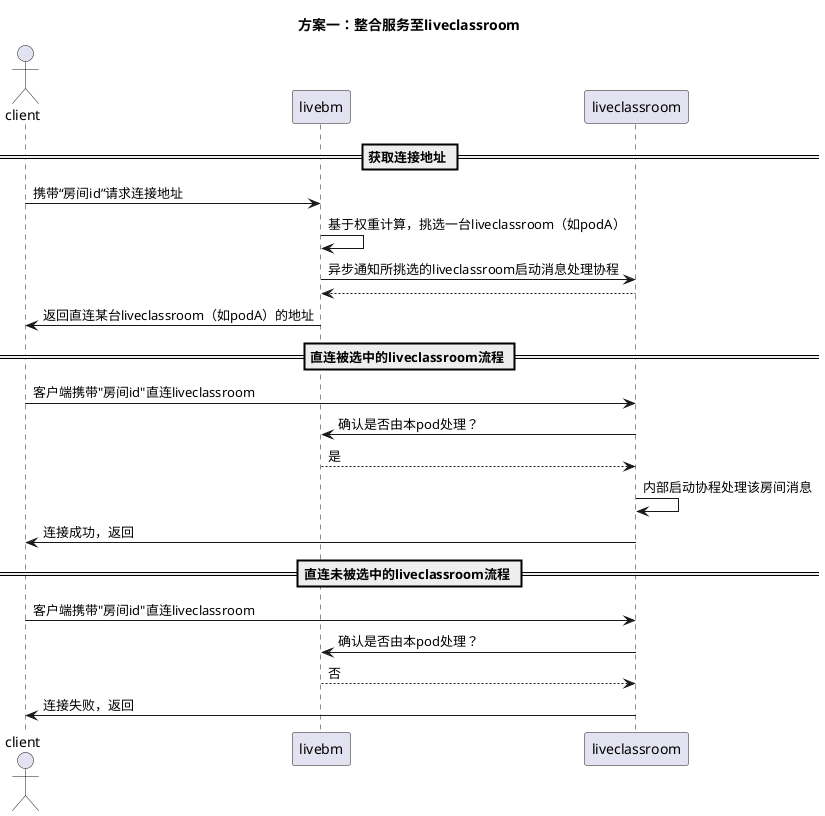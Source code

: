 @startuml
Actor C as "client" order 1
participant A as "livebm" order 2
participant B as "liveclassroom" order 3
title: 方案一：整合服务至liveclassroom
== 获取连接地址 ==
C->A: 携带“房间id”请求连接地址
A->A: 基于权重计算，挑选一台liveclassroom（如podA）
A->B: 异步通知所挑选的liveclassroom启动消息处理协程
return
A->C: 返回直连某台liveclassroom（如podA）的地址

== 直连被选中的liveclassroom流程 ==
C->B: 客户端携带"房间id"直连liveclassroom
B->A: 确认是否由本pod处理？
return 是
B->B: 内部启动协程处理该房间消息
B->C: 连接成功，返回

== 直连未被选中的liveclassroom流程 ==
C->B: 客户端携带"房间id"直连liveclassroom
B->A: 确认是否由本pod处理？
return 否
B->C: 连接失败，返回
@enduml
